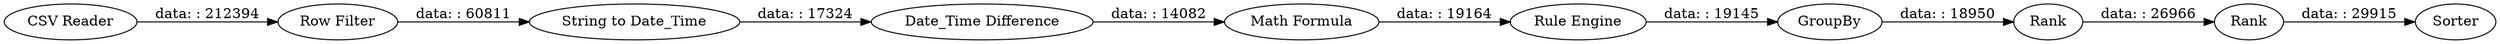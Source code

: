digraph {
	"-1683439753890732524_4" [label="Date_Time Difference"]
	"-1683439753890732524_10" [label=Rank]
	"-1683439753890732524_7" [label=GroupBy]
	"-1683439753890732524_5" [label="Math Formula"]
	"-1683439753890732524_1" [label="CSV Reader"]
	"-1683439753890732524_6" [label="Rule Engine"]
	"-1683439753890732524_3" [label="String to Date_Time"]
	"-1683439753890732524_9" [label=Rank]
	"-1683439753890732524_11" [label=Sorter]
	"-1683439753890732524_2" [label="Row Filter"]
	"-1683439753890732524_10" -> "-1683439753890732524_11" [label="data: : 29915"]
	"-1683439753890732524_5" -> "-1683439753890732524_6" [label="data: : 19164"]
	"-1683439753890732524_9" -> "-1683439753890732524_10" [label="data: : 26966"]
	"-1683439753890732524_2" -> "-1683439753890732524_3" [label="data: : 60811"]
	"-1683439753890732524_1" -> "-1683439753890732524_2" [label="data: : 212394"]
	"-1683439753890732524_6" -> "-1683439753890732524_7" [label="data: : 19145"]
	"-1683439753890732524_4" -> "-1683439753890732524_5" [label="data: : 14082"]
	"-1683439753890732524_3" -> "-1683439753890732524_4" [label="data: : 17324"]
	"-1683439753890732524_7" -> "-1683439753890732524_9" [label="data: : 18950"]
	rankdir=LR
}
